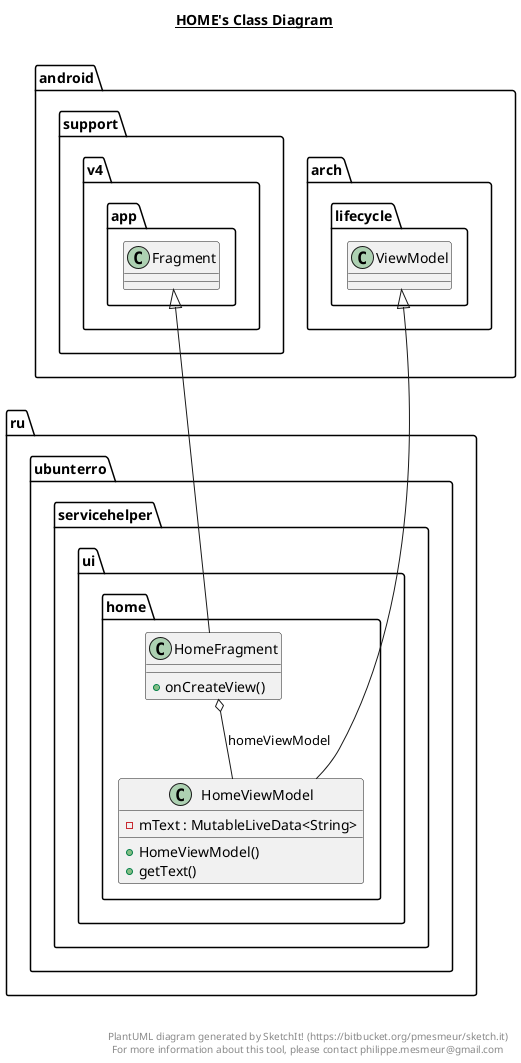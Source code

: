 @startuml

title __HOME's Class Diagram__\n

  namespace ru.ubunterro.servicehelper {
    namespace ui.home {
      class ru.ubunterro.servicehelper.ui.home.HomeFragment {
          + onCreateView()
      }
    }
  }
  

  namespace ru.ubunterro.servicehelper {
    namespace ui.home {
      class ru.ubunterro.servicehelper.ui.home.HomeViewModel {
          - mText : MutableLiveData<String>
          + HomeViewModel()
          + getText()
      }
    }
  }
  

  ru.ubunterro.servicehelper.ui.home.HomeFragment -up-|> android.support.v4.app.Fragment
  ru.ubunterro.servicehelper.ui.home.HomeFragment o-- ru.ubunterro.servicehelper.ui.home.HomeViewModel : homeViewModel
  ru.ubunterro.servicehelper.ui.home.HomeViewModel -up-|> android.arch.lifecycle.ViewModel


right footer


PlantUML diagram generated by SketchIt! (https://bitbucket.org/pmesmeur/sketch.it)
For more information about this tool, please contact philippe.mesmeur@gmail.com
endfooter

@enduml
